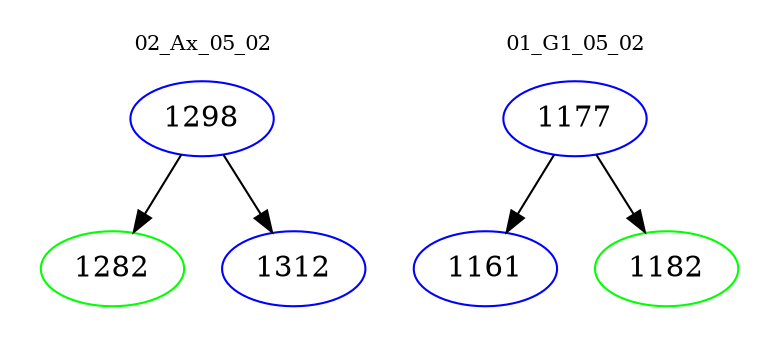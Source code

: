 digraph{
subgraph cluster_0 {
color = white
label = "02_Ax_05_02";
fontsize=10;
T0_1298 [label="1298", color="blue"]
T0_1298 -> T0_1282 [color="black"]
T0_1282 [label="1282", color="green"]
T0_1298 -> T0_1312 [color="black"]
T0_1312 [label="1312", color="blue"]
}
subgraph cluster_1 {
color = white
label = "01_G1_05_02";
fontsize=10;
T1_1177 [label="1177", color="blue"]
T1_1177 -> T1_1161 [color="black"]
T1_1161 [label="1161", color="blue"]
T1_1177 -> T1_1182 [color="black"]
T1_1182 [label="1182", color="green"]
}
}
